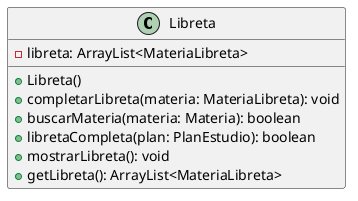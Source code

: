 @startuml
class Libreta {
    - libreta: ArrayList<MateriaLibreta>

    + Libreta()
    + completarLibreta(materia: MateriaLibreta): void
    + buscarMateria(materia: Materia): boolean
    + libretaCompleta(plan: PlanEstudio): boolean
    + mostrarLibreta(): void
    + getLibreta(): ArrayList<MateriaLibreta>
}
@enduml
